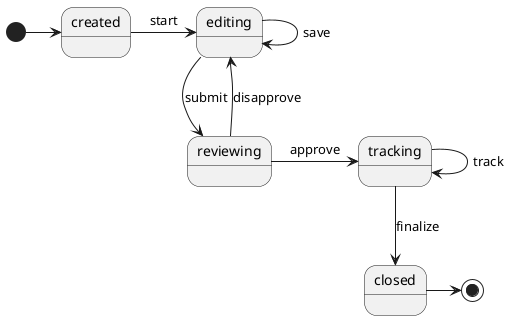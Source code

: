 @startuml
[*] -right-> created

created -right-> editing : start
editing -down-> reviewing : submit
editing --> editing : save

reviewing -right-> tracking : approve
reviewing -up-> editing : disapprove

tracking --> tracking : track

tracking -down-> closed : finalize
closed -right-> [*]

@enduml